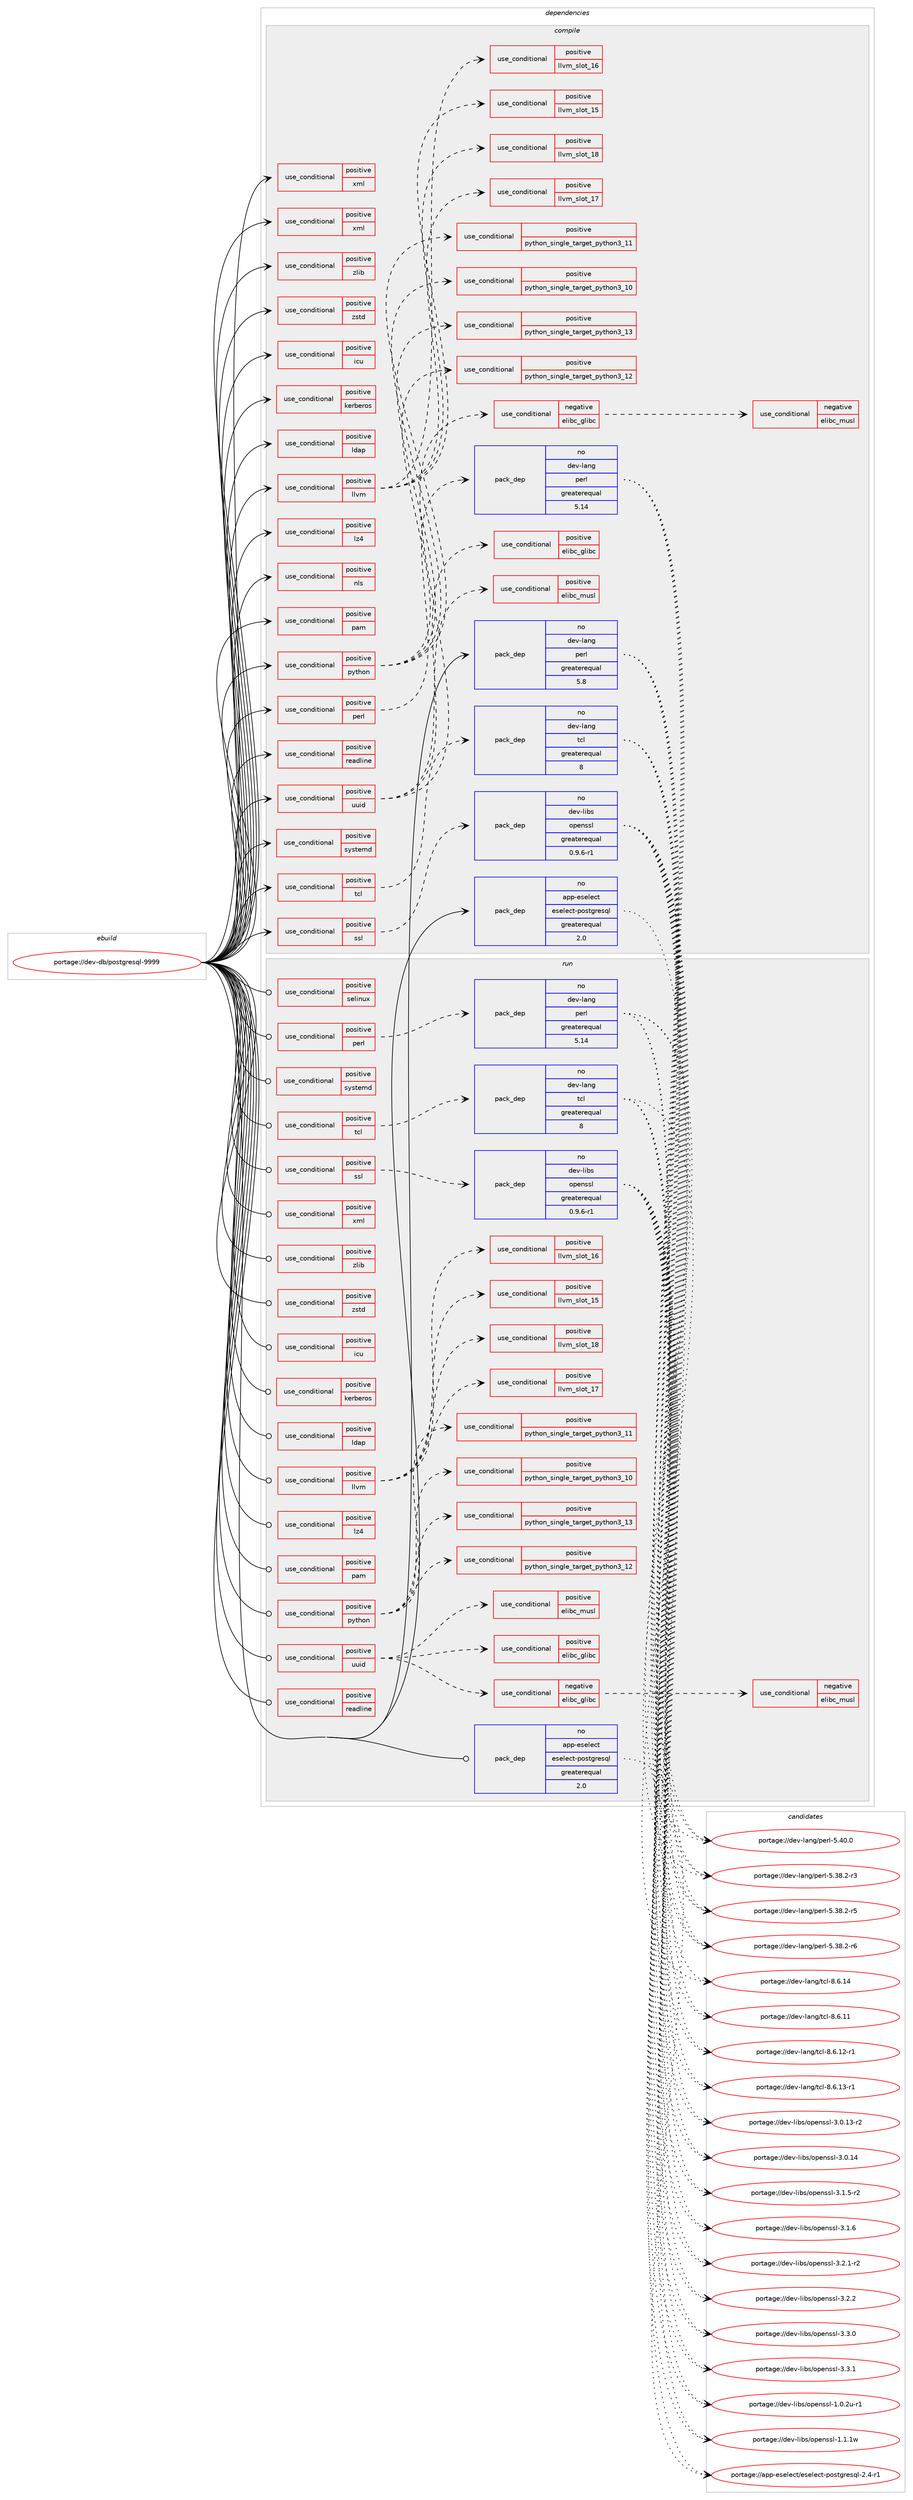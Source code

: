 digraph prolog {

# *************
# Graph options
# *************

newrank=true;
concentrate=true;
compound=true;
graph [rankdir=LR,fontname=Helvetica,fontsize=10,ranksep=1.5];#, ranksep=2.5, nodesep=0.2];
edge  [arrowhead=vee];
node  [fontname=Helvetica,fontsize=10];

# **********
# The ebuild
# **********

subgraph cluster_leftcol {
color=gray;
rank=same;
label=<<i>ebuild</i>>;
id [label="portage://dev-db/postgresql-9999", color=red, width=4, href="../dev-db/postgresql-9999.svg"];
}

# ****************
# The dependencies
# ****************

subgraph cluster_midcol {
color=gray;
label=<<i>dependencies</i>>;
subgraph cluster_compile {
fillcolor="#eeeeee";
style=filled;
label=<<i>compile</i>>;
subgraph cond18090 {
dependency31961 [label=<<TABLE BORDER="0" CELLBORDER="1" CELLSPACING="0" CELLPADDING="4"><TR><TD ROWSPAN="3" CELLPADDING="10">use_conditional</TD></TR><TR><TD>positive</TD></TR><TR><TD>icu</TD></TR></TABLE>>, shape=none, color=red];
# *** BEGIN UNKNOWN DEPENDENCY TYPE (TODO) ***
# dependency31961 -> package_dependency(portage://dev-db/postgresql-9999,install,no,dev-libs,icu,none,[,,],any_same_slot,[])
# *** END UNKNOWN DEPENDENCY TYPE (TODO) ***

}
id:e -> dependency31961:w [weight=20,style="solid",arrowhead="vee"];
subgraph cond18091 {
dependency31962 [label=<<TABLE BORDER="0" CELLBORDER="1" CELLSPACING="0" CELLPADDING="4"><TR><TD ROWSPAN="3" CELLPADDING="10">use_conditional</TD></TR><TR><TD>positive</TD></TR><TR><TD>kerberos</TD></TR></TABLE>>, shape=none, color=red];
# *** BEGIN UNKNOWN DEPENDENCY TYPE (TODO) ***
# dependency31962 -> package_dependency(portage://dev-db/postgresql-9999,install,no,app-crypt,mit-krb5,none,[,,],[],[])
# *** END UNKNOWN DEPENDENCY TYPE (TODO) ***

}
id:e -> dependency31962:w [weight=20,style="solid",arrowhead="vee"];
subgraph cond18092 {
dependency31963 [label=<<TABLE BORDER="0" CELLBORDER="1" CELLSPACING="0" CELLPADDING="4"><TR><TD ROWSPAN="3" CELLPADDING="10">use_conditional</TD></TR><TR><TD>positive</TD></TR><TR><TD>ldap</TD></TR></TABLE>>, shape=none, color=red];
# *** BEGIN UNKNOWN DEPENDENCY TYPE (TODO) ***
# dependency31963 -> package_dependency(portage://dev-db/postgresql-9999,install,no,net-nds,openldap,none,[,,],any_same_slot,[])
# *** END UNKNOWN DEPENDENCY TYPE (TODO) ***

}
id:e -> dependency31963:w [weight=20,style="solid",arrowhead="vee"];
subgraph cond18093 {
dependency31964 [label=<<TABLE BORDER="0" CELLBORDER="1" CELLSPACING="0" CELLPADDING="4"><TR><TD ROWSPAN="3" CELLPADDING="10">use_conditional</TD></TR><TR><TD>positive</TD></TR><TR><TD>llvm</TD></TR></TABLE>>, shape=none, color=red];
subgraph cond18094 {
dependency31965 [label=<<TABLE BORDER="0" CELLBORDER="1" CELLSPACING="0" CELLPADDING="4"><TR><TD ROWSPAN="3" CELLPADDING="10">use_conditional</TD></TR><TR><TD>positive</TD></TR><TR><TD>llvm_slot_15</TD></TR></TABLE>>, shape=none, color=red];
# *** BEGIN UNKNOWN DEPENDENCY TYPE (TODO) ***
# dependency31965 -> package_dependency(portage://dev-db/postgresql-9999,install,no,sys-devel,clang,none,[,,],[slot(15)],[])
# *** END UNKNOWN DEPENDENCY TYPE (TODO) ***

# *** BEGIN UNKNOWN DEPENDENCY TYPE (TODO) ***
# dependency31965 -> package_dependency(portage://dev-db/postgresql-9999,install,no,sys-devel,llvm,none,[,,],[slot(15)],[])
# *** END UNKNOWN DEPENDENCY TYPE (TODO) ***

}
dependency31964:e -> dependency31965:w [weight=20,style="dashed",arrowhead="vee"];
subgraph cond18095 {
dependency31966 [label=<<TABLE BORDER="0" CELLBORDER="1" CELLSPACING="0" CELLPADDING="4"><TR><TD ROWSPAN="3" CELLPADDING="10">use_conditional</TD></TR><TR><TD>positive</TD></TR><TR><TD>llvm_slot_16</TD></TR></TABLE>>, shape=none, color=red];
# *** BEGIN UNKNOWN DEPENDENCY TYPE (TODO) ***
# dependency31966 -> package_dependency(portage://dev-db/postgresql-9999,install,no,sys-devel,clang,none,[,,],[slot(16)],[])
# *** END UNKNOWN DEPENDENCY TYPE (TODO) ***

# *** BEGIN UNKNOWN DEPENDENCY TYPE (TODO) ***
# dependency31966 -> package_dependency(portage://dev-db/postgresql-9999,install,no,sys-devel,llvm,none,[,,],[slot(16)],[])
# *** END UNKNOWN DEPENDENCY TYPE (TODO) ***

}
dependency31964:e -> dependency31966:w [weight=20,style="dashed",arrowhead="vee"];
subgraph cond18096 {
dependency31967 [label=<<TABLE BORDER="0" CELLBORDER="1" CELLSPACING="0" CELLPADDING="4"><TR><TD ROWSPAN="3" CELLPADDING="10">use_conditional</TD></TR><TR><TD>positive</TD></TR><TR><TD>llvm_slot_17</TD></TR></TABLE>>, shape=none, color=red];
# *** BEGIN UNKNOWN DEPENDENCY TYPE (TODO) ***
# dependency31967 -> package_dependency(portage://dev-db/postgresql-9999,install,no,sys-devel,clang,none,[,,],[slot(17)],[])
# *** END UNKNOWN DEPENDENCY TYPE (TODO) ***

# *** BEGIN UNKNOWN DEPENDENCY TYPE (TODO) ***
# dependency31967 -> package_dependency(portage://dev-db/postgresql-9999,install,no,sys-devel,llvm,none,[,,],[slot(17)],[])
# *** END UNKNOWN DEPENDENCY TYPE (TODO) ***

}
dependency31964:e -> dependency31967:w [weight=20,style="dashed",arrowhead="vee"];
subgraph cond18097 {
dependency31968 [label=<<TABLE BORDER="0" CELLBORDER="1" CELLSPACING="0" CELLPADDING="4"><TR><TD ROWSPAN="3" CELLPADDING="10">use_conditional</TD></TR><TR><TD>positive</TD></TR><TR><TD>llvm_slot_18</TD></TR></TABLE>>, shape=none, color=red];
# *** BEGIN UNKNOWN DEPENDENCY TYPE (TODO) ***
# dependency31968 -> package_dependency(portage://dev-db/postgresql-9999,install,no,sys-devel,clang,none,[,,],[slot(18)],[])
# *** END UNKNOWN DEPENDENCY TYPE (TODO) ***

# *** BEGIN UNKNOWN DEPENDENCY TYPE (TODO) ***
# dependency31968 -> package_dependency(portage://dev-db/postgresql-9999,install,no,sys-devel,llvm,none,[,,],[slot(18)],[])
# *** END UNKNOWN DEPENDENCY TYPE (TODO) ***

}
dependency31964:e -> dependency31968:w [weight=20,style="dashed",arrowhead="vee"];
}
id:e -> dependency31964:w [weight=20,style="solid",arrowhead="vee"];
subgraph cond18098 {
dependency31969 [label=<<TABLE BORDER="0" CELLBORDER="1" CELLSPACING="0" CELLPADDING="4"><TR><TD ROWSPAN="3" CELLPADDING="10">use_conditional</TD></TR><TR><TD>positive</TD></TR><TR><TD>lz4</TD></TR></TABLE>>, shape=none, color=red];
# *** BEGIN UNKNOWN DEPENDENCY TYPE (TODO) ***
# dependency31969 -> package_dependency(portage://dev-db/postgresql-9999,install,no,app-arch,lz4,none,[,,],[],[])
# *** END UNKNOWN DEPENDENCY TYPE (TODO) ***

}
id:e -> dependency31969:w [weight=20,style="solid",arrowhead="vee"];
subgraph cond18099 {
dependency31970 [label=<<TABLE BORDER="0" CELLBORDER="1" CELLSPACING="0" CELLPADDING="4"><TR><TD ROWSPAN="3" CELLPADDING="10">use_conditional</TD></TR><TR><TD>positive</TD></TR><TR><TD>nls</TD></TR></TABLE>>, shape=none, color=red];
# *** BEGIN UNKNOWN DEPENDENCY TYPE (TODO) ***
# dependency31970 -> package_dependency(portage://dev-db/postgresql-9999,install,no,sys-devel,gettext,none,[,,],[],[])
# *** END UNKNOWN DEPENDENCY TYPE (TODO) ***

}
id:e -> dependency31970:w [weight=20,style="solid",arrowhead="vee"];
subgraph cond18100 {
dependency31971 [label=<<TABLE BORDER="0" CELLBORDER="1" CELLSPACING="0" CELLPADDING="4"><TR><TD ROWSPAN="3" CELLPADDING="10">use_conditional</TD></TR><TR><TD>positive</TD></TR><TR><TD>pam</TD></TR></TABLE>>, shape=none, color=red];
# *** BEGIN UNKNOWN DEPENDENCY TYPE (TODO) ***
# dependency31971 -> package_dependency(portage://dev-db/postgresql-9999,install,no,sys-libs,pam,none,[,,],[],[])
# *** END UNKNOWN DEPENDENCY TYPE (TODO) ***

}
id:e -> dependency31971:w [weight=20,style="solid",arrowhead="vee"];
subgraph cond18101 {
dependency31972 [label=<<TABLE BORDER="0" CELLBORDER="1" CELLSPACING="0" CELLPADDING="4"><TR><TD ROWSPAN="3" CELLPADDING="10">use_conditional</TD></TR><TR><TD>positive</TD></TR><TR><TD>perl</TD></TR></TABLE>>, shape=none, color=red];
subgraph pack12954 {
dependency31973 [label=<<TABLE BORDER="0" CELLBORDER="1" CELLSPACING="0" CELLPADDING="4" WIDTH="220"><TR><TD ROWSPAN="6" CELLPADDING="30">pack_dep</TD></TR><TR><TD WIDTH="110">no</TD></TR><TR><TD>dev-lang</TD></TR><TR><TD>perl</TD></TR><TR><TD>greaterequal</TD></TR><TR><TD>5.14</TD></TR></TABLE>>, shape=none, color=blue];
}
dependency31972:e -> dependency31973:w [weight=20,style="dashed",arrowhead="vee"];
}
id:e -> dependency31972:w [weight=20,style="solid",arrowhead="vee"];
subgraph cond18102 {
dependency31974 [label=<<TABLE BORDER="0" CELLBORDER="1" CELLSPACING="0" CELLPADDING="4"><TR><TD ROWSPAN="3" CELLPADDING="10">use_conditional</TD></TR><TR><TD>positive</TD></TR><TR><TD>python</TD></TR></TABLE>>, shape=none, color=red];
subgraph cond18103 {
dependency31975 [label=<<TABLE BORDER="0" CELLBORDER="1" CELLSPACING="0" CELLPADDING="4"><TR><TD ROWSPAN="3" CELLPADDING="10">use_conditional</TD></TR><TR><TD>positive</TD></TR><TR><TD>python_single_target_python3_10</TD></TR></TABLE>>, shape=none, color=red];
# *** BEGIN UNKNOWN DEPENDENCY TYPE (TODO) ***
# dependency31975 -> package_dependency(portage://dev-db/postgresql-9999,install,no,dev-lang,python,none,[,,],[slot(3.10)],[])
# *** END UNKNOWN DEPENDENCY TYPE (TODO) ***

}
dependency31974:e -> dependency31975:w [weight=20,style="dashed",arrowhead="vee"];
subgraph cond18104 {
dependency31976 [label=<<TABLE BORDER="0" CELLBORDER="1" CELLSPACING="0" CELLPADDING="4"><TR><TD ROWSPAN="3" CELLPADDING="10">use_conditional</TD></TR><TR><TD>positive</TD></TR><TR><TD>python_single_target_python3_11</TD></TR></TABLE>>, shape=none, color=red];
# *** BEGIN UNKNOWN DEPENDENCY TYPE (TODO) ***
# dependency31976 -> package_dependency(portage://dev-db/postgresql-9999,install,no,dev-lang,python,none,[,,],[slot(3.11)],[])
# *** END UNKNOWN DEPENDENCY TYPE (TODO) ***

}
dependency31974:e -> dependency31976:w [weight=20,style="dashed",arrowhead="vee"];
subgraph cond18105 {
dependency31977 [label=<<TABLE BORDER="0" CELLBORDER="1" CELLSPACING="0" CELLPADDING="4"><TR><TD ROWSPAN="3" CELLPADDING="10">use_conditional</TD></TR><TR><TD>positive</TD></TR><TR><TD>python_single_target_python3_12</TD></TR></TABLE>>, shape=none, color=red];
# *** BEGIN UNKNOWN DEPENDENCY TYPE (TODO) ***
# dependency31977 -> package_dependency(portage://dev-db/postgresql-9999,install,no,dev-lang,python,none,[,,],[slot(3.12)],[])
# *** END UNKNOWN DEPENDENCY TYPE (TODO) ***

}
dependency31974:e -> dependency31977:w [weight=20,style="dashed",arrowhead="vee"];
subgraph cond18106 {
dependency31978 [label=<<TABLE BORDER="0" CELLBORDER="1" CELLSPACING="0" CELLPADDING="4"><TR><TD ROWSPAN="3" CELLPADDING="10">use_conditional</TD></TR><TR><TD>positive</TD></TR><TR><TD>python_single_target_python3_13</TD></TR></TABLE>>, shape=none, color=red];
# *** BEGIN UNKNOWN DEPENDENCY TYPE (TODO) ***
# dependency31978 -> package_dependency(portage://dev-db/postgresql-9999,install,no,dev-lang,python,none,[,,],[slot(3.13)],[])
# *** END UNKNOWN DEPENDENCY TYPE (TODO) ***

}
dependency31974:e -> dependency31978:w [weight=20,style="dashed",arrowhead="vee"];
}
id:e -> dependency31974:w [weight=20,style="solid",arrowhead="vee"];
subgraph cond18107 {
dependency31979 [label=<<TABLE BORDER="0" CELLBORDER="1" CELLSPACING="0" CELLPADDING="4"><TR><TD ROWSPAN="3" CELLPADDING="10">use_conditional</TD></TR><TR><TD>positive</TD></TR><TR><TD>readline</TD></TR></TABLE>>, shape=none, color=red];
# *** BEGIN UNKNOWN DEPENDENCY TYPE (TODO) ***
# dependency31979 -> package_dependency(portage://dev-db/postgresql-9999,install,no,sys-libs,readline,none,[,,],[slot(0),equal],[])
# *** END UNKNOWN DEPENDENCY TYPE (TODO) ***

}
id:e -> dependency31979:w [weight=20,style="solid",arrowhead="vee"];
subgraph cond18108 {
dependency31980 [label=<<TABLE BORDER="0" CELLBORDER="1" CELLSPACING="0" CELLPADDING="4"><TR><TD ROWSPAN="3" CELLPADDING="10">use_conditional</TD></TR><TR><TD>positive</TD></TR><TR><TD>ssl</TD></TR></TABLE>>, shape=none, color=red];
subgraph pack12955 {
dependency31981 [label=<<TABLE BORDER="0" CELLBORDER="1" CELLSPACING="0" CELLPADDING="4" WIDTH="220"><TR><TD ROWSPAN="6" CELLPADDING="30">pack_dep</TD></TR><TR><TD WIDTH="110">no</TD></TR><TR><TD>dev-libs</TD></TR><TR><TD>openssl</TD></TR><TR><TD>greaterequal</TD></TR><TR><TD>0.9.6-r1</TD></TR></TABLE>>, shape=none, color=blue];
}
dependency31980:e -> dependency31981:w [weight=20,style="dashed",arrowhead="vee"];
}
id:e -> dependency31980:w [weight=20,style="solid",arrowhead="vee"];
subgraph cond18109 {
dependency31982 [label=<<TABLE BORDER="0" CELLBORDER="1" CELLSPACING="0" CELLPADDING="4"><TR><TD ROWSPAN="3" CELLPADDING="10">use_conditional</TD></TR><TR><TD>positive</TD></TR><TR><TD>systemd</TD></TR></TABLE>>, shape=none, color=red];
# *** BEGIN UNKNOWN DEPENDENCY TYPE (TODO) ***
# dependency31982 -> package_dependency(portage://dev-db/postgresql-9999,install,no,sys-apps,systemd,none,[,,],[],[])
# *** END UNKNOWN DEPENDENCY TYPE (TODO) ***

}
id:e -> dependency31982:w [weight=20,style="solid",arrowhead="vee"];
subgraph cond18110 {
dependency31983 [label=<<TABLE BORDER="0" CELLBORDER="1" CELLSPACING="0" CELLPADDING="4"><TR><TD ROWSPAN="3" CELLPADDING="10">use_conditional</TD></TR><TR><TD>positive</TD></TR><TR><TD>tcl</TD></TR></TABLE>>, shape=none, color=red];
subgraph pack12956 {
dependency31984 [label=<<TABLE BORDER="0" CELLBORDER="1" CELLSPACING="0" CELLPADDING="4" WIDTH="220"><TR><TD ROWSPAN="6" CELLPADDING="30">pack_dep</TD></TR><TR><TD WIDTH="110">no</TD></TR><TR><TD>dev-lang</TD></TR><TR><TD>tcl</TD></TR><TR><TD>greaterequal</TD></TR><TR><TD>8</TD></TR></TABLE>>, shape=none, color=blue];
}
dependency31983:e -> dependency31984:w [weight=20,style="dashed",arrowhead="vee"];
}
id:e -> dependency31983:w [weight=20,style="solid",arrowhead="vee"];
subgraph cond18111 {
dependency31985 [label=<<TABLE BORDER="0" CELLBORDER="1" CELLSPACING="0" CELLPADDING="4"><TR><TD ROWSPAN="3" CELLPADDING="10">use_conditional</TD></TR><TR><TD>positive</TD></TR><TR><TD>uuid</TD></TR></TABLE>>, shape=none, color=red];
subgraph cond18112 {
dependency31986 [label=<<TABLE BORDER="0" CELLBORDER="1" CELLSPACING="0" CELLPADDING="4"><TR><TD ROWSPAN="3" CELLPADDING="10">use_conditional</TD></TR><TR><TD>positive</TD></TR><TR><TD>elibc_glibc</TD></TR></TABLE>>, shape=none, color=red];
# *** BEGIN UNKNOWN DEPENDENCY TYPE (TODO) ***
# dependency31986 -> package_dependency(portage://dev-db/postgresql-9999,install,no,sys-apps,util-linux,none,[,,],[],[])
# *** END UNKNOWN DEPENDENCY TYPE (TODO) ***

}
dependency31985:e -> dependency31986:w [weight=20,style="dashed",arrowhead="vee"];
subgraph cond18113 {
dependency31987 [label=<<TABLE BORDER="0" CELLBORDER="1" CELLSPACING="0" CELLPADDING="4"><TR><TD ROWSPAN="3" CELLPADDING="10">use_conditional</TD></TR><TR><TD>positive</TD></TR><TR><TD>elibc_musl</TD></TR></TABLE>>, shape=none, color=red];
# *** BEGIN UNKNOWN DEPENDENCY TYPE (TODO) ***
# dependency31987 -> package_dependency(portage://dev-db/postgresql-9999,install,no,sys-apps,util-linux,none,[,,],[],[])
# *** END UNKNOWN DEPENDENCY TYPE (TODO) ***

}
dependency31985:e -> dependency31987:w [weight=20,style="dashed",arrowhead="vee"];
subgraph cond18114 {
dependency31988 [label=<<TABLE BORDER="0" CELLBORDER="1" CELLSPACING="0" CELLPADDING="4"><TR><TD ROWSPAN="3" CELLPADDING="10">use_conditional</TD></TR><TR><TD>negative</TD></TR><TR><TD>elibc_glibc</TD></TR></TABLE>>, shape=none, color=red];
subgraph cond18115 {
dependency31989 [label=<<TABLE BORDER="0" CELLBORDER="1" CELLSPACING="0" CELLPADDING="4"><TR><TD ROWSPAN="3" CELLPADDING="10">use_conditional</TD></TR><TR><TD>negative</TD></TR><TR><TD>elibc_musl</TD></TR></TABLE>>, shape=none, color=red];
# *** BEGIN UNKNOWN DEPENDENCY TYPE (TODO) ***
# dependency31989 -> package_dependency(portage://dev-db/postgresql-9999,install,no,dev-libs,ossp-uuid,none,[,,],[],[])
# *** END UNKNOWN DEPENDENCY TYPE (TODO) ***

}
dependency31988:e -> dependency31989:w [weight=20,style="dashed",arrowhead="vee"];
}
dependency31985:e -> dependency31988:w [weight=20,style="dashed",arrowhead="vee"];
}
id:e -> dependency31985:w [weight=20,style="solid",arrowhead="vee"];
subgraph cond18116 {
dependency31990 [label=<<TABLE BORDER="0" CELLBORDER="1" CELLSPACING="0" CELLPADDING="4"><TR><TD ROWSPAN="3" CELLPADDING="10">use_conditional</TD></TR><TR><TD>positive</TD></TR><TR><TD>xml</TD></TR></TABLE>>, shape=none, color=red];
# *** BEGIN UNKNOWN DEPENDENCY TYPE (TODO) ***
# dependency31990 -> package_dependency(portage://dev-db/postgresql-9999,install,no,dev-libs,libxml2,none,[,,],[],[])
# *** END UNKNOWN DEPENDENCY TYPE (TODO) ***

# *** BEGIN UNKNOWN DEPENDENCY TYPE (TODO) ***
# dependency31990 -> package_dependency(portage://dev-db/postgresql-9999,install,no,dev-libs,libxslt,none,[,,],[],[])
# *** END UNKNOWN DEPENDENCY TYPE (TODO) ***

}
id:e -> dependency31990:w [weight=20,style="solid",arrowhead="vee"];
subgraph cond18117 {
dependency31991 [label=<<TABLE BORDER="0" CELLBORDER="1" CELLSPACING="0" CELLPADDING="4"><TR><TD ROWSPAN="3" CELLPADDING="10">use_conditional</TD></TR><TR><TD>positive</TD></TR><TR><TD>xml</TD></TR></TABLE>>, shape=none, color=red];
# *** BEGIN UNKNOWN DEPENDENCY TYPE (TODO) ***
# dependency31991 -> package_dependency(portage://dev-db/postgresql-9999,install,no,virtual,pkgconfig,none,[,,],[],[])
# *** END UNKNOWN DEPENDENCY TYPE (TODO) ***

}
id:e -> dependency31991:w [weight=20,style="solid",arrowhead="vee"];
subgraph cond18118 {
dependency31992 [label=<<TABLE BORDER="0" CELLBORDER="1" CELLSPACING="0" CELLPADDING="4"><TR><TD ROWSPAN="3" CELLPADDING="10">use_conditional</TD></TR><TR><TD>positive</TD></TR><TR><TD>zlib</TD></TR></TABLE>>, shape=none, color=red];
# *** BEGIN UNKNOWN DEPENDENCY TYPE (TODO) ***
# dependency31992 -> package_dependency(portage://dev-db/postgresql-9999,install,no,sys-libs,zlib,none,[,,],[],[])
# *** END UNKNOWN DEPENDENCY TYPE (TODO) ***

}
id:e -> dependency31992:w [weight=20,style="solid",arrowhead="vee"];
subgraph cond18119 {
dependency31993 [label=<<TABLE BORDER="0" CELLBORDER="1" CELLSPACING="0" CELLPADDING="4"><TR><TD ROWSPAN="3" CELLPADDING="10">use_conditional</TD></TR><TR><TD>positive</TD></TR><TR><TD>zstd</TD></TR></TABLE>>, shape=none, color=red];
# *** BEGIN UNKNOWN DEPENDENCY TYPE (TODO) ***
# dependency31993 -> package_dependency(portage://dev-db/postgresql-9999,install,no,app-arch,zstd,none,[,,],[],[])
# *** END UNKNOWN DEPENDENCY TYPE (TODO) ***

}
id:e -> dependency31993:w [weight=20,style="solid",arrowhead="vee"];
# *** BEGIN UNKNOWN DEPENDENCY TYPE (TODO) ***
# id -> package_dependency(portage://dev-db/postgresql-9999,install,no,acct-group,postgres,none,[,,],[],[])
# *** END UNKNOWN DEPENDENCY TYPE (TODO) ***

# *** BEGIN UNKNOWN DEPENDENCY TYPE (TODO) ***
# id -> package_dependency(portage://dev-db/postgresql-9999,install,no,acct-user,postgres,none,[,,],[],[])
# *** END UNKNOWN DEPENDENCY TYPE (TODO) ***

# *** BEGIN UNKNOWN DEPENDENCY TYPE (TODO) ***
# id -> package_dependency(portage://dev-db/postgresql-9999,install,no,app-alternatives,lex,none,[,,],[],[])
# *** END UNKNOWN DEPENDENCY TYPE (TODO) ***

subgraph pack12957 {
dependency31994 [label=<<TABLE BORDER="0" CELLBORDER="1" CELLSPACING="0" CELLPADDING="4" WIDTH="220"><TR><TD ROWSPAN="6" CELLPADDING="30">pack_dep</TD></TR><TR><TD WIDTH="110">no</TD></TR><TR><TD>app-eselect</TD></TR><TR><TD>eselect-postgresql</TD></TR><TR><TD>greaterequal</TD></TR><TR><TD>2.0</TD></TR></TABLE>>, shape=none, color=blue];
}
id:e -> dependency31994:w [weight=20,style="solid",arrowhead="vee"];
subgraph pack12958 {
dependency31995 [label=<<TABLE BORDER="0" CELLBORDER="1" CELLSPACING="0" CELLPADDING="4" WIDTH="220"><TR><TD ROWSPAN="6" CELLPADDING="30">pack_dep</TD></TR><TR><TD WIDTH="110">no</TD></TR><TR><TD>dev-lang</TD></TR><TR><TD>perl</TD></TR><TR><TD>greaterequal</TD></TR><TR><TD>5.8</TD></TR></TABLE>>, shape=none, color=blue];
}
id:e -> dependency31995:w [weight=20,style="solid",arrowhead="vee"];
# *** BEGIN UNKNOWN DEPENDENCY TYPE (TODO) ***
# id -> package_dependency(portage://dev-db/postgresql-9999,install,no,sys-apps,less,none,[,,],[],[])
# *** END UNKNOWN DEPENDENCY TYPE (TODO) ***

# *** BEGIN UNKNOWN DEPENDENCY TYPE (TODO) ***
# id -> package_dependency(portage://dev-db/postgresql-9999,install,no,sys-devel,bison,none,[,,],[],[])
# *** END UNKNOWN DEPENDENCY TYPE (TODO) ***

# *** BEGIN UNKNOWN DEPENDENCY TYPE (TODO) ***
# id -> package_dependency(portage://dev-db/postgresql-9999,install,no,virtual,libintl,none,[,,],[],[])
# *** END UNKNOWN DEPENDENCY TYPE (TODO) ***

}
subgraph cluster_compileandrun {
fillcolor="#eeeeee";
style=filled;
label=<<i>compile and run</i>>;
}
subgraph cluster_run {
fillcolor="#eeeeee";
style=filled;
label=<<i>run</i>>;
subgraph cond18120 {
dependency31996 [label=<<TABLE BORDER="0" CELLBORDER="1" CELLSPACING="0" CELLPADDING="4"><TR><TD ROWSPAN="3" CELLPADDING="10">use_conditional</TD></TR><TR><TD>positive</TD></TR><TR><TD>icu</TD></TR></TABLE>>, shape=none, color=red];
# *** BEGIN UNKNOWN DEPENDENCY TYPE (TODO) ***
# dependency31996 -> package_dependency(portage://dev-db/postgresql-9999,run,no,dev-libs,icu,none,[,,],any_same_slot,[])
# *** END UNKNOWN DEPENDENCY TYPE (TODO) ***

}
id:e -> dependency31996:w [weight=20,style="solid",arrowhead="odot"];
subgraph cond18121 {
dependency31997 [label=<<TABLE BORDER="0" CELLBORDER="1" CELLSPACING="0" CELLPADDING="4"><TR><TD ROWSPAN="3" CELLPADDING="10">use_conditional</TD></TR><TR><TD>positive</TD></TR><TR><TD>kerberos</TD></TR></TABLE>>, shape=none, color=red];
# *** BEGIN UNKNOWN DEPENDENCY TYPE (TODO) ***
# dependency31997 -> package_dependency(portage://dev-db/postgresql-9999,run,no,app-crypt,mit-krb5,none,[,,],[],[])
# *** END UNKNOWN DEPENDENCY TYPE (TODO) ***

}
id:e -> dependency31997:w [weight=20,style="solid",arrowhead="odot"];
subgraph cond18122 {
dependency31998 [label=<<TABLE BORDER="0" CELLBORDER="1" CELLSPACING="0" CELLPADDING="4"><TR><TD ROWSPAN="3" CELLPADDING="10">use_conditional</TD></TR><TR><TD>positive</TD></TR><TR><TD>ldap</TD></TR></TABLE>>, shape=none, color=red];
# *** BEGIN UNKNOWN DEPENDENCY TYPE (TODO) ***
# dependency31998 -> package_dependency(portage://dev-db/postgresql-9999,run,no,net-nds,openldap,none,[,,],any_same_slot,[])
# *** END UNKNOWN DEPENDENCY TYPE (TODO) ***

}
id:e -> dependency31998:w [weight=20,style="solid",arrowhead="odot"];
subgraph cond18123 {
dependency31999 [label=<<TABLE BORDER="0" CELLBORDER="1" CELLSPACING="0" CELLPADDING="4"><TR><TD ROWSPAN="3" CELLPADDING="10">use_conditional</TD></TR><TR><TD>positive</TD></TR><TR><TD>llvm</TD></TR></TABLE>>, shape=none, color=red];
subgraph cond18124 {
dependency32000 [label=<<TABLE BORDER="0" CELLBORDER="1" CELLSPACING="0" CELLPADDING="4"><TR><TD ROWSPAN="3" CELLPADDING="10">use_conditional</TD></TR><TR><TD>positive</TD></TR><TR><TD>llvm_slot_15</TD></TR></TABLE>>, shape=none, color=red];
# *** BEGIN UNKNOWN DEPENDENCY TYPE (TODO) ***
# dependency32000 -> package_dependency(portage://dev-db/postgresql-9999,run,no,sys-devel,clang,none,[,,],[slot(15)],[])
# *** END UNKNOWN DEPENDENCY TYPE (TODO) ***

# *** BEGIN UNKNOWN DEPENDENCY TYPE (TODO) ***
# dependency32000 -> package_dependency(portage://dev-db/postgresql-9999,run,no,sys-devel,llvm,none,[,,],[slot(15)],[])
# *** END UNKNOWN DEPENDENCY TYPE (TODO) ***

}
dependency31999:e -> dependency32000:w [weight=20,style="dashed",arrowhead="vee"];
subgraph cond18125 {
dependency32001 [label=<<TABLE BORDER="0" CELLBORDER="1" CELLSPACING="0" CELLPADDING="4"><TR><TD ROWSPAN="3" CELLPADDING="10">use_conditional</TD></TR><TR><TD>positive</TD></TR><TR><TD>llvm_slot_16</TD></TR></TABLE>>, shape=none, color=red];
# *** BEGIN UNKNOWN DEPENDENCY TYPE (TODO) ***
# dependency32001 -> package_dependency(portage://dev-db/postgresql-9999,run,no,sys-devel,clang,none,[,,],[slot(16)],[])
# *** END UNKNOWN DEPENDENCY TYPE (TODO) ***

# *** BEGIN UNKNOWN DEPENDENCY TYPE (TODO) ***
# dependency32001 -> package_dependency(portage://dev-db/postgresql-9999,run,no,sys-devel,llvm,none,[,,],[slot(16)],[])
# *** END UNKNOWN DEPENDENCY TYPE (TODO) ***

}
dependency31999:e -> dependency32001:w [weight=20,style="dashed",arrowhead="vee"];
subgraph cond18126 {
dependency32002 [label=<<TABLE BORDER="0" CELLBORDER="1" CELLSPACING="0" CELLPADDING="4"><TR><TD ROWSPAN="3" CELLPADDING="10">use_conditional</TD></TR><TR><TD>positive</TD></TR><TR><TD>llvm_slot_17</TD></TR></TABLE>>, shape=none, color=red];
# *** BEGIN UNKNOWN DEPENDENCY TYPE (TODO) ***
# dependency32002 -> package_dependency(portage://dev-db/postgresql-9999,run,no,sys-devel,clang,none,[,,],[slot(17)],[])
# *** END UNKNOWN DEPENDENCY TYPE (TODO) ***

# *** BEGIN UNKNOWN DEPENDENCY TYPE (TODO) ***
# dependency32002 -> package_dependency(portage://dev-db/postgresql-9999,run,no,sys-devel,llvm,none,[,,],[slot(17)],[])
# *** END UNKNOWN DEPENDENCY TYPE (TODO) ***

}
dependency31999:e -> dependency32002:w [weight=20,style="dashed",arrowhead="vee"];
subgraph cond18127 {
dependency32003 [label=<<TABLE BORDER="0" CELLBORDER="1" CELLSPACING="0" CELLPADDING="4"><TR><TD ROWSPAN="3" CELLPADDING="10">use_conditional</TD></TR><TR><TD>positive</TD></TR><TR><TD>llvm_slot_18</TD></TR></TABLE>>, shape=none, color=red];
# *** BEGIN UNKNOWN DEPENDENCY TYPE (TODO) ***
# dependency32003 -> package_dependency(portage://dev-db/postgresql-9999,run,no,sys-devel,clang,none,[,,],[slot(18)],[])
# *** END UNKNOWN DEPENDENCY TYPE (TODO) ***

# *** BEGIN UNKNOWN DEPENDENCY TYPE (TODO) ***
# dependency32003 -> package_dependency(portage://dev-db/postgresql-9999,run,no,sys-devel,llvm,none,[,,],[slot(18)],[])
# *** END UNKNOWN DEPENDENCY TYPE (TODO) ***

}
dependency31999:e -> dependency32003:w [weight=20,style="dashed",arrowhead="vee"];
}
id:e -> dependency31999:w [weight=20,style="solid",arrowhead="odot"];
subgraph cond18128 {
dependency32004 [label=<<TABLE BORDER="0" CELLBORDER="1" CELLSPACING="0" CELLPADDING="4"><TR><TD ROWSPAN="3" CELLPADDING="10">use_conditional</TD></TR><TR><TD>positive</TD></TR><TR><TD>lz4</TD></TR></TABLE>>, shape=none, color=red];
# *** BEGIN UNKNOWN DEPENDENCY TYPE (TODO) ***
# dependency32004 -> package_dependency(portage://dev-db/postgresql-9999,run,no,app-arch,lz4,none,[,,],[],[])
# *** END UNKNOWN DEPENDENCY TYPE (TODO) ***

}
id:e -> dependency32004:w [weight=20,style="solid",arrowhead="odot"];
subgraph cond18129 {
dependency32005 [label=<<TABLE BORDER="0" CELLBORDER="1" CELLSPACING="0" CELLPADDING="4"><TR><TD ROWSPAN="3" CELLPADDING="10">use_conditional</TD></TR><TR><TD>positive</TD></TR><TR><TD>pam</TD></TR></TABLE>>, shape=none, color=red];
# *** BEGIN UNKNOWN DEPENDENCY TYPE (TODO) ***
# dependency32005 -> package_dependency(portage://dev-db/postgresql-9999,run,no,sys-libs,pam,none,[,,],[],[])
# *** END UNKNOWN DEPENDENCY TYPE (TODO) ***

}
id:e -> dependency32005:w [weight=20,style="solid",arrowhead="odot"];
subgraph cond18130 {
dependency32006 [label=<<TABLE BORDER="0" CELLBORDER="1" CELLSPACING="0" CELLPADDING="4"><TR><TD ROWSPAN="3" CELLPADDING="10">use_conditional</TD></TR><TR><TD>positive</TD></TR><TR><TD>perl</TD></TR></TABLE>>, shape=none, color=red];
subgraph pack12959 {
dependency32007 [label=<<TABLE BORDER="0" CELLBORDER="1" CELLSPACING="0" CELLPADDING="4" WIDTH="220"><TR><TD ROWSPAN="6" CELLPADDING="30">pack_dep</TD></TR><TR><TD WIDTH="110">no</TD></TR><TR><TD>dev-lang</TD></TR><TR><TD>perl</TD></TR><TR><TD>greaterequal</TD></TR><TR><TD>5.14</TD></TR></TABLE>>, shape=none, color=blue];
}
dependency32006:e -> dependency32007:w [weight=20,style="dashed",arrowhead="vee"];
}
id:e -> dependency32006:w [weight=20,style="solid",arrowhead="odot"];
subgraph cond18131 {
dependency32008 [label=<<TABLE BORDER="0" CELLBORDER="1" CELLSPACING="0" CELLPADDING="4"><TR><TD ROWSPAN="3" CELLPADDING="10">use_conditional</TD></TR><TR><TD>positive</TD></TR><TR><TD>python</TD></TR></TABLE>>, shape=none, color=red];
subgraph cond18132 {
dependency32009 [label=<<TABLE BORDER="0" CELLBORDER="1" CELLSPACING="0" CELLPADDING="4"><TR><TD ROWSPAN="3" CELLPADDING="10">use_conditional</TD></TR><TR><TD>positive</TD></TR><TR><TD>python_single_target_python3_10</TD></TR></TABLE>>, shape=none, color=red];
# *** BEGIN UNKNOWN DEPENDENCY TYPE (TODO) ***
# dependency32009 -> package_dependency(portage://dev-db/postgresql-9999,run,no,dev-lang,python,none,[,,],[slot(3.10)],[])
# *** END UNKNOWN DEPENDENCY TYPE (TODO) ***

}
dependency32008:e -> dependency32009:w [weight=20,style="dashed",arrowhead="vee"];
subgraph cond18133 {
dependency32010 [label=<<TABLE BORDER="0" CELLBORDER="1" CELLSPACING="0" CELLPADDING="4"><TR><TD ROWSPAN="3" CELLPADDING="10">use_conditional</TD></TR><TR><TD>positive</TD></TR><TR><TD>python_single_target_python3_11</TD></TR></TABLE>>, shape=none, color=red];
# *** BEGIN UNKNOWN DEPENDENCY TYPE (TODO) ***
# dependency32010 -> package_dependency(portage://dev-db/postgresql-9999,run,no,dev-lang,python,none,[,,],[slot(3.11)],[])
# *** END UNKNOWN DEPENDENCY TYPE (TODO) ***

}
dependency32008:e -> dependency32010:w [weight=20,style="dashed",arrowhead="vee"];
subgraph cond18134 {
dependency32011 [label=<<TABLE BORDER="0" CELLBORDER="1" CELLSPACING="0" CELLPADDING="4"><TR><TD ROWSPAN="3" CELLPADDING="10">use_conditional</TD></TR><TR><TD>positive</TD></TR><TR><TD>python_single_target_python3_12</TD></TR></TABLE>>, shape=none, color=red];
# *** BEGIN UNKNOWN DEPENDENCY TYPE (TODO) ***
# dependency32011 -> package_dependency(portage://dev-db/postgresql-9999,run,no,dev-lang,python,none,[,,],[slot(3.12)],[])
# *** END UNKNOWN DEPENDENCY TYPE (TODO) ***

}
dependency32008:e -> dependency32011:w [weight=20,style="dashed",arrowhead="vee"];
subgraph cond18135 {
dependency32012 [label=<<TABLE BORDER="0" CELLBORDER="1" CELLSPACING="0" CELLPADDING="4"><TR><TD ROWSPAN="3" CELLPADDING="10">use_conditional</TD></TR><TR><TD>positive</TD></TR><TR><TD>python_single_target_python3_13</TD></TR></TABLE>>, shape=none, color=red];
# *** BEGIN UNKNOWN DEPENDENCY TYPE (TODO) ***
# dependency32012 -> package_dependency(portage://dev-db/postgresql-9999,run,no,dev-lang,python,none,[,,],[slot(3.13)],[])
# *** END UNKNOWN DEPENDENCY TYPE (TODO) ***

}
dependency32008:e -> dependency32012:w [weight=20,style="dashed",arrowhead="vee"];
}
id:e -> dependency32008:w [weight=20,style="solid",arrowhead="odot"];
subgraph cond18136 {
dependency32013 [label=<<TABLE BORDER="0" CELLBORDER="1" CELLSPACING="0" CELLPADDING="4"><TR><TD ROWSPAN="3" CELLPADDING="10">use_conditional</TD></TR><TR><TD>positive</TD></TR><TR><TD>readline</TD></TR></TABLE>>, shape=none, color=red];
# *** BEGIN UNKNOWN DEPENDENCY TYPE (TODO) ***
# dependency32013 -> package_dependency(portage://dev-db/postgresql-9999,run,no,sys-libs,readline,none,[,,],[slot(0),equal],[])
# *** END UNKNOWN DEPENDENCY TYPE (TODO) ***

}
id:e -> dependency32013:w [weight=20,style="solid",arrowhead="odot"];
subgraph cond18137 {
dependency32014 [label=<<TABLE BORDER="0" CELLBORDER="1" CELLSPACING="0" CELLPADDING="4"><TR><TD ROWSPAN="3" CELLPADDING="10">use_conditional</TD></TR><TR><TD>positive</TD></TR><TR><TD>selinux</TD></TR></TABLE>>, shape=none, color=red];
# *** BEGIN UNKNOWN DEPENDENCY TYPE (TODO) ***
# dependency32014 -> package_dependency(portage://dev-db/postgresql-9999,run,no,sec-policy,selinux-postgresql,none,[,,],[],[])
# *** END UNKNOWN DEPENDENCY TYPE (TODO) ***

}
id:e -> dependency32014:w [weight=20,style="solid",arrowhead="odot"];
subgraph cond18138 {
dependency32015 [label=<<TABLE BORDER="0" CELLBORDER="1" CELLSPACING="0" CELLPADDING="4"><TR><TD ROWSPAN="3" CELLPADDING="10">use_conditional</TD></TR><TR><TD>positive</TD></TR><TR><TD>ssl</TD></TR></TABLE>>, shape=none, color=red];
subgraph pack12960 {
dependency32016 [label=<<TABLE BORDER="0" CELLBORDER="1" CELLSPACING="0" CELLPADDING="4" WIDTH="220"><TR><TD ROWSPAN="6" CELLPADDING="30">pack_dep</TD></TR><TR><TD WIDTH="110">no</TD></TR><TR><TD>dev-libs</TD></TR><TR><TD>openssl</TD></TR><TR><TD>greaterequal</TD></TR><TR><TD>0.9.6-r1</TD></TR></TABLE>>, shape=none, color=blue];
}
dependency32015:e -> dependency32016:w [weight=20,style="dashed",arrowhead="vee"];
}
id:e -> dependency32015:w [weight=20,style="solid",arrowhead="odot"];
subgraph cond18139 {
dependency32017 [label=<<TABLE BORDER="0" CELLBORDER="1" CELLSPACING="0" CELLPADDING="4"><TR><TD ROWSPAN="3" CELLPADDING="10">use_conditional</TD></TR><TR><TD>positive</TD></TR><TR><TD>systemd</TD></TR></TABLE>>, shape=none, color=red];
# *** BEGIN UNKNOWN DEPENDENCY TYPE (TODO) ***
# dependency32017 -> package_dependency(portage://dev-db/postgresql-9999,run,no,sys-apps,systemd,none,[,,],[],[])
# *** END UNKNOWN DEPENDENCY TYPE (TODO) ***

}
id:e -> dependency32017:w [weight=20,style="solid",arrowhead="odot"];
subgraph cond18140 {
dependency32018 [label=<<TABLE BORDER="0" CELLBORDER="1" CELLSPACING="0" CELLPADDING="4"><TR><TD ROWSPAN="3" CELLPADDING="10">use_conditional</TD></TR><TR><TD>positive</TD></TR><TR><TD>tcl</TD></TR></TABLE>>, shape=none, color=red];
subgraph pack12961 {
dependency32019 [label=<<TABLE BORDER="0" CELLBORDER="1" CELLSPACING="0" CELLPADDING="4" WIDTH="220"><TR><TD ROWSPAN="6" CELLPADDING="30">pack_dep</TD></TR><TR><TD WIDTH="110">no</TD></TR><TR><TD>dev-lang</TD></TR><TR><TD>tcl</TD></TR><TR><TD>greaterequal</TD></TR><TR><TD>8</TD></TR></TABLE>>, shape=none, color=blue];
}
dependency32018:e -> dependency32019:w [weight=20,style="dashed",arrowhead="vee"];
}
id:e -> dependency32018:w [weight=20,style="solid",arrowhead="odot"];
subgraph cond18141 {
dependency32020 [label=<<TABLE BORDER="0" CELLBORDER="1" CELLSPACING="0" CELLPADDING="4"><TR><TD ROWSPAN="3" CELLPADDING="10">use_conditional</TD></TR><TR><TD>positive</TD></TR><TR><TD>uuid</TD></TR></TABLE>>, shape=none, color=red];
subgraph cond18142 {
dependency32021 [label=<<TABLE BORDER="0" CELLBORDER="1" CELLSPACING="0" CELLPADDING="4"><TR><TD ROWSPAN="3" CELLPADDING="10">use_conditional</TD></TR><TR><TD>positive</TD></TR><TR><TD>elibc_glibc</TD></TR></TABLE>>, shape=none, color=red];
# *** BEGIN UNKNOWN DEPENDENCY TYPE (TODO) ***
# dependency32021 -> package_dependency(portage://dev-db/postgresql-9999,run,no,sys-apps,util-linux,none,[,,],[],[])
# *** END UNKNOWN DEPENDENCY TYPE (TODO) ***

}
dependency32020:e -> dependency32021:w [weight=20,style="dashed",arrowhead="vee"];
subgraph cond18143 {
dependency32022 [label=<<TABLE BORDER="0" CELLBORDER="1" CELLSPACING="0" CELLPADDING="4"><TR><TD ROWSPAN="3" CELLPADDING="10">use_conditional</TD></TR><TR><TD>positive</TD></TR><TR><TD>elibc_musl</TD></TR></TABLE>>, shape=none, color=red];
# *** BEGIN UNKNOWN DEPENDENCY TYPE (TODO) ***
# dependency32022 -> package_dependency(portage://dev-db/postgresql-9999,run,no,sys-apps,util-linux,none,[,,],[],[])
# *** END UNKNOWN DEPENDENCY TYPE (TODO) ***

}
dependency32020:e -> dependency32022:w [weight=20,style="dashed",arrowhead="vee"];
subgraph cond18144 {
dependency32023 [label=<<TABLE BORDER="0" CELLBORDER="1" CELLSPACING="0" CELLPADDING="4"><TR><TD ROWSPAN="3" CELLPADDING="10">use_conditional</TD></TR><TR><TD>negative</TD></TR><TR><TD>elibc_glibc</TD></TR></TABLE>>, shape=none, color=red];
subgraph cond18145 {
dependency32024 [label=<<TABLE BORDER="0" CELLBORDER="1" CELLSPACING="0" CELLPADDING="4"><TR><TD ROWSPAN="3" CELLPADDING="10">use_conditional</TD></TR><TR><TD>negative</TD></TR><TR><TD>elibc_musl</TD></TR></TABLE>>, shape=none, color=red];
# *** BEGIN UNKNOWN DEPENDENCY TYPE (TODO) ***
# dependency32024 -> package_dependency(portage://dev-db/postgresql-9999,run,no,dev-libs,ossp-uuid,none,[,,],[],[])
# *** END UNKNOWN DEPENDENCY TYPE (TODO) ***

}
dependency32023:e -> dependency32024:w [weight=20,style="dashed",arrowhead="vee"];
}
dependency32020:e -> dependency32023:w [weight=20,style="dashed",arrowhead="vee"];
}
id:e -> dependency32020:w [weight=20,style="solid",arrowhead="odot"];
subgraph cond18146 {
dependency32025 [label=<<TABLE BORDER="0" CELLBORDER="1" CELLSPACING="0" CELLPADDING="4"><TR><TD ROWSPAN="3" CELLPADDING="10">use_conditional</TD></TR><TR><TD>positive</TD></TR><TR><TD>xml</TD></TR></TABLE>>, shape=none, color=red];
# *** BEGIN UNKNOWN DEPENDENCY TYPE (TODO) ***
# dependency32025 -> package_dependency(portage://dev-db/postgresql-9999,run,no,dev-libs,libxml2,none,[,,],[],[])
# *** END UNKNOWN DEPENDENCY TYPE (TODO) ***

# *** BEGIN UNKNOWN DEPENDENCY TYPE (TODO) ***
# dependency32025 -> package_dependency(portage://dev-db/postgresql-9999,run,no,dev-libs,libxslt,none,[,,],[],[])
# *** END UNKNOWN DEPENDENCY TYPE (TODO) ***

}
id:e -> dependency32025:w [weight=20,style="solid",arrowhead="odot"];
subgraph cond18147 {
dependency32026 [label=<<TABLE BORDER="0" CELLBORDER="1" CELLSPACING="0" CELLPADDING="4"><TR><TD ROWSPAN="3" CELLPADDING="10">use_conditional</TD></TR><TR><TD>positive</TD></TR><TR><TD>zlib</TD></TR></TABLE>>, shape=none, color=red];
# *** BEGIN UNKNOWN DEPENDENCY TYPE (TODO) ***
# dependency32026 -> package_dependency(portage://dev-db/postgresql-9999,run,no,sys-libs,zlib,none,[,,],[],[])
# *** END UNKNOWN DEPENDENCY TYPE (TODO) ***

}
id:e -> dependency32026:w [weight=20,style="solid",arrowhead="odot"];
subgraph cond18148 {
dependency32027 [label=<<TABLE BORDER="0" CELLBORDER="1" CELLSPACING="0" CELLPADDING="4"><TR><TD ROWSPAN="3" CELLPADDING="10">use_conditional</TD></TR><TR><TD>positive</TD></TR><TR><TD>zstd</TD></TR></TABLE>>, shape=none, color=red];
# *** BEGIN UNKNOWN DEPENDENCY TYPE (TODO) ***
# dependency32027 -> package_dependency(portage://dev-db/postgresql-9999,run,no,app-arch,zstd,none,[,,],[],[])
# *** END UNKNOWN DEPENDENCY TYPE (TODO) ***

}
id:e -> dependency32027:w [weight=20,style="solid",arrowhead="odot"];
# *** BEGIN UNKNOWN DEPENDENCY TYPE (TODO) ***
# id -> package_dependency(portage://dev-db/postgresql-9999,run,no,acct-group,postgres,none,[,,],[],[])
# *** END UNKNOWN DEPENDENCY TYPE (TODO) ***

# *** BEGIN UNKNOWN DEPENDENCY TYPE (TODO) ***
# id -> package_dependency(portage://dev-db/postgresql-9999,run,no,acct-user,postgres,none,[,,],[],[])
# *** END UNKNOWN DEPENDENCY TYPE (TODO) ***

subgraph pack12962 {
dependency32028 [label=<<TABLE BORDER="0" CELLBORDER="1" CELLSPACING="0" CELLPADDING="4" WIDTH="220"><TR><TD ROWSPAN="6" CELLPADDING="30">pack_dep</TD></TR><TR><TD WIDTH="110">no</TD></TR><TR><TD>app-eselect</TD></TR><TR><TD>eselect-postgresql</TD></TR><TR><TD>greaterequal</TD></TR><TR><TD>2.0</TD></TR></TABLE>>, shape=none, color=blue];
}
id:e -> dependency32028:w [weight=20,style="solid",arrowhead="odot"];
# *** BEGIN UNKNOWN DEPENDENCY TYPE (TODO) ***
# id -> package_dependency(portage://dev-db/postgresql-9999,run,no,sys-apps,less,none,[,,],[],[])
# *** END UNKNOWN DEPENDENCY TYPE (TODO) ***

# *** BEGIN UNKNOWN DEPENDENCY TYPE (TODO) ***
# id -> package_dependency(portage://dev-db/postgresql-9999,run,no,virtual,libintl,none,[,,],[],[])
# *** END UNKNOWN DEPENDENCY TYPE (TODO) ***

# *** BEGIN UNKNOWN DEPENDENCY TYPE (TODO) ***
# id -> package_dependency(portage://dev-db/postgresql-9999,run,no,virtual,tmpfiles,none,[,,],[],[])
# *** END UNKNOWN DEPENDENCY TYPE (TODO) ***

}
}

# **************
# The candidates
# **************

subgraph cluster_choices {
rank=same;
color=gray;
label=<<i>candidates</i>>;

subgraph choice12954 {
color=black;
nodesep=1;
choice100101118451089711010347112101114108455346515646504511451 [label="portage://dev-lang/perl-5.38.2-r3", color=red, width=4,href="../dev-lang/perl-5.38.2-r3.svg"];
choice100101118451089711010347112101114108455346515646504511453 [label="portage://dev-lang/perl-5.38.2-r5", color=red, width=4,href="../dev-lang/perl-5.38.2-r5.svg"];
choice100101118451089711010347112101114108455346515646504511454 [label="portage://dev-lang/perl-5.38.2-r6", color=red, width=4,href="../dev-lang/perl-5.38.2-r6.svg"];
choice10010111845108971101034711210111410845534652484648 [label="portage://dev-lang/perl-5.40.0", color=red, width=4,href="../dev-lang/perl-5.40.0.svg"];
dependency31973:e -> choice100101118451089711010347112101114108455346515646504511451:w [style=dotted,weight="100"];
dependency31973:e -> choice100101118451089711010347112101114108455346515646504511453:w [style=dotted,weight="100"];
dependency31973:e -> choice100101118451089711010347112101114108455346515646504511454:w [style=dotted,weight="100"];
dependency31973:e -> choice10010111845108971101034711210111410845534652484648:w [style=dotted,weight="100"];
}
subgraph choice12955 {
color=black;
nodesep=1;
choice1001011184510810598115471111121011101151151084549464846501174511449 [label="portage://dev-libs/openssl-1.0.2u-r1", color=red, width=4,href="../dev-libs/openssl-1.0.2u-r1.svg"];
choice100101118451081059811547111112101110115115108454946494649119 [label="portage://dev-libs/openssl-1.1.1w", color=red, width=4,href="../dev-libs/openssl-1.1.1w.svg"];
choice100101118451081059811547111112101110115115108455146484649514511450 [label="portage://dev-libs/openssl-3.0.13-r2", color=red, width=4,href="../dev-libs/openssl-3.0.13-r2.svg"];
choice10010111845108105981154711111210111011511510845514648464952 [label="portage://dev-libs/openssl-3.0.14", color=red, width=4,href="../dev-libs/openssl-3.0.14.svg"];
choice1001011184510810598115471111121011101151151084551464946534511450 [label="portage://dev-libs/openssl-3.1.5-r2", color=red, width=4,href="../dev-libs/openssl-3.1.5-r2.svg"];
choice100101118451081059811547111112101110115115108455146494654 [label="portage://dev-libs/openssl-3.1.6", color=red, width=4,href="../dev-libs/openssl-3.1.6.svg"];
choice1001011184510810598115471111121011101151151084551465046494511450 [label="portage://dev-libs/openssl-3.2.1-r2", color=red, width=4,href="../dev-libs/openssl-3.2.1-r2.svg"];
choice100101118451081059811547111112101110115115108455146504650 [label="portage://dev-libs/openssl-3.2.2", color=red, width=4,href="../dev-libs/openssl-3.2.2.svg"];
choice100101118451081059811547111112101110115115108455146514648 [label="portage://dev-libs/openssl-3.3.0", color=red, width=4,href="../dev-libs/openssl-3.3.0.svg"];
choice100101118451081059811547111112101110115115108455146514649 [label="portage://dev-libs/openssl-3.3.1", color=red, width=4,href="../dev-libs/openssl-3.3.1.svg"];
dependency31981:e -> choice1001011184510810598115471111121011101151151084549464846501174511449:w [style=dotted,weight="100"];
dependency31981:e -> choice100101118451081059811547111112101110115115108454946494649119:w [style=dotted,weight="100"];
dependency31981:e -> choice100101118451081059811547111112101110115115108455146484649514511450:w [style=dotted,weight="100"];
dependency31981:e -> choice10010111845108105981154711111210111011511510845514648464952:w [style=dotted,weight="100"];
dependency31981:e -> choice1001011184510810598115471111121011101151151084551464946534511450:w [style=dotted,weight="100"];
dependency31981:e -> choice100101118451081059811547111112101110115115108455146494654:w [style=dotted,weight="100"];
dependency31981:e -> choice1001011184510810598115471111121011101151151084551465046494511450:w [style=dotted,weight="100"];
dependency31981:e -> choice100101118451081059811547111112101110115115108455146504650:w [style=dotted,weight="100"];
dependency31981:e -> choice100101118451081059811547111112101110115115108455146514648:w [style=dotted,weight="100"];
dependency31981:e -> choice100101118451081059811547111112101110115115108455146514649:w [style=dotted,weight="100"];
}
subgraph choice12956 {
color=black;
nodesep=1;
choice1001011184510897110103471169910845564654464949 [label="portage://dev-lang/tcl-8.6.11", color=red, width=4,href="../dev-lang/tcl-8.6.11.svg"];
choice10010111845108971101034711699108455646544649504511449 [label="portage://dev-lang/tcl-8.6.12-r1", color=red, width=4,href="../dev-lang/tcl-8.6.12-r1.svg"];
choice10010111845108971101034711699108455646544649514511449 [label="portage://dev-lang/tcl-8.6.13-r1", color=red, width=4,href="../dev-lang/tcl-8.6.13-r1.svg"];
choice1001011184510897110103471169910845564654464952 [label="portage://dev-lang/tcl-8.6.14", color=red, width=4,href="../dev-lang/tcl-8.6.14.svg"];
dependency31984:e -> choice1001011184510897110103471169910845564654464949:w [style=dotted,weight="100"];
dependency31984:e -> choice10010111845108971101034711699108455646544649504511449:w [style=dotted,weight="100"];
dependency31984:e -> choice10010111845108971101034711699108455646544649514511449:w [style=dotted,weight="100"];
dependency31984:e -> choice1001011184510897110103471169910845564654464952:w [style=dotted,weight="100"];
}
subgraph choice12957 {
color=black;
nodesep=1;
choice971121124510111510110810199116471011151011081019911645112111115116103114101115113108455046524511449 [label="portage://app-eselect/eselect-postgresql-2.4-r1", color=red, width=4,href="../app-eselect/eselect-postgresql-2.4-r1.svg"];
dependency31994:e -> choice971121124510111510110810199116471011151011081019911645112111115116103114101115113108455046524511449:w [style=dotted,weight="100"];
}
subgraph choice12958 {
color=black;
nodesep=1;
choice100101118451089711010347112101114108455346515646504511451 [label="portage://dev-lang/perl-5.38.2-r3", color=red, width=4,href="../dev-lang/perl-5.38.2-r3.svg"];
choice100101118451089711010347112101114108455346515646504511453 [label="portage://dev-lang/perl-5.38.2-r5", color=red, width=4,href="../dev-lang/perl-5.38.2-r5.svg"];
choice100101118451089711010347112101114108455346515646504511454 [label="portage://dev-lang/perl-5.38.2-r6", color=red, width=4,href="../dev-lang/perl-5.38.2-r6.svg"];
choice10010111845108971101034711210111410845534652484648 [label="portage://dev-lang/perl-5.40.0", color=red, width=4,href="../dev-lang/perl-5.40.0.svg"];
dependency31995:e -> choice100101118451089711010347112101114108455346515646504511451:w [style=dotted,weight="100"];
dependency31995:e -> choice100101118451089711010347112101114108455346515646504511453:w [style=dotted,weight="100"];
dependency31995:e -> choice100101118451089711010347112101114108455346515646504511454:w [style=dotted,weight="100"];
dependency31995:e -> choice10010111845108971101034711210111410845534652484648:w [style=dotted,weight="100"];
}
subgraph choice12959 {
color=black;
nodesep=1;
choice100101118451089711010347112101114108455346515646504511451 [label="portage://dev-lang/perl-5.38.2-r3", color=red, width=4,href="../dev-lang/perl-5.38.2-r3.svg"];
choice100101118451089711010347112101114108455346515646504511453 [label="portage://dev-lang/perl-5.38.2-r5", color=red, width=4,href="../dev-lang/perl-5.38.2-r5.svg"];
choice100101118451089711010347112101114108455346515646504511454 [label="portage://dev-lang/perl-5.38.2-r6", color=red, width=4,href="../dev-lang/perl-5.38.2-r6.svg"];
choice10010111845108971101034711210111410845534652484648 [label="portage://dev-lang/perl-5.40.0", color=red, width=4,href="../dev-lang/perl-5.40.0.svg"];
dependency32007:e -> choice100101118451089711010347112101114108455346515646504511451:w [style=dotted,weight="100"];
dependency32007:e -> choice100101118451089711010347112101114108455346515646504511453:w [style=dotted,weight="100"];
dependency32007:e -> choice100101118451089711010347112101114108455346515646504511454:w [style=dotted,weight="100"];
dependency32007:e -> choice10010111845108971101034711210111410845534652484648:w [style=dotted,weight="100"];
}
subgraph choice12960 {
color=black;
nodesep=1;
choice1001011184510810598115471111121011101151151084549464846501174511449 [label="portage://dev-libs/openssl-1.0.2u-r1", color=red, width=4,href="../dev-libs/openssl-1.0.2u-r1.svg"];
choice100101118451081059811547111112101110115115108454946494649119 [label="portage://dev-libs/openssl-1.1.1w", color=red, width=4,href="../dev-libs/openssl-1.1.1w.svg"];
choice100101118451081059811547111112101110115115108455146484649514511450 [label="portage://dev-libs/openssl-3.0.13-r2", color=red, width=4,href="../dev-libs/openssl-3.0.13-r2.svg"];
choice10010111845108105981154711111210111011511510845514648464952 [label="portage://dev-libs/openssl-3.0.14", color=red, width=4,href="../dev-libs/openssl-3.0.14.svg"];
choice1001011184510810598115471111121011101151151084551464946534511450 [label="portage://dev-libs/openssl-3.1.5-r2", color=red, width=4,href="../dev-libs/openssl-3.1.5-r2.svg"];
choice100101118451081059811547111112101110115115108455146494654 [label="portage://dev-libs/openssl-3.1.6", color=red, width=4,href="../dev-libs/openssl-3.1.6.svg"];
choice1001011184510810598115471111121011101151151084551465046494511450 [label="portage://dev-libs/openssl-3.2.1-r2", color=red, width=4,href="../dev-libs/openssl-3.2.1-r2.svg"];
choice100101118451081059811547111112101110115115108455146504650 [label="portage://dev-libs/openssl-3.2.2", color=red, width=4,href="../dev-libs/openssl-3.2.2.svg"];
choice100101118451081059811547111112101110115115108455146514648 [label="portage://dev-libs/openssl-3.3.0", color=red, width=4,href="../dev-libs/openssl-3.3.0.svg"];
choice100101118451081059811547111112101110115115108455146514649 [label="portage://dev-libs/openssl-3.3.1", color=red, width=4,href="../dev-libs/openssl-3.3.1.svg"];
dependency32016:e -> choice1001011184510810598115471111121011101151151084549464846501174511449:w [style=dotted,weight="100"];
dependency32016:e -> choice100101118451081059811547111112101110115115108454946494649119:w [style=dotted,weight="100"];
dependency32016:e -> choice100101118451081059811547111112101110115115108455146484649514511450:w [style=dotted,weight="100"];
dependency32016:e -> choice10010111845108105981154711111210111011511510845514648464952:w [style=dotted,weight="100"];
dependency32016:e -> choice1001011184510810598115471111121011101151151084551464946534511450:w [style=dotted,weight="100"];
dependency32016:e -> choice100101118451081059811547111112101110115115108455146494654:w [style=dotted,weight="100"];
dependency32016:e -> choice1001011184510810598115471111121011101151151084551465046494511450:w [style=dotted,weight="100"];
dependency32016:e -> choice100101118451081059811547111112101110115115108455146504650:w [style=dotted,weight="100"];
dependency32016:e -> choice100101118451081059811547111112101110115115108455146514648:w [style=dotted,weight="100"];
dependency32016:e -> choice100101118451081059811547111112101110115115108455146514649:w [style=dotted,weight="100"];
}
subgraph choice12961 {
color=black;
nodesep=1;
choice1001011184510897110103471169910845564654464949 [label="portage://dev-lang/tcl-8.6.11", color=red, width=4,href="../dev-lang/tcl-8.6.11.svg"];
choice10010111845108971101034711699108455646544649504511449 [label="portage://dev-lang/tcl-8.6.12-r1", color=red, width=4,href="../dev-lang/tcl-8.6.12-r1.svg"];
choice10010111845108971101034711699108455646544649514511449 [label="portage://dev-lang/tcl-8.6.13-r1", color=red, width=4,href="../dev-lang/tcl-8.6.13-r1.svg"];
choice1001011184510897110103471169910845564654464952 [label="portage://dev-lang/tcl-8.6.14", color=red, width=4,href="../dev-lang/tcl-8.6.14.svg"];
dependency32019:e -> choice1001011184510897110103471169910845564654464949:w [style=dotted,weight="100"];
dependency32019:e -> choice10010111845108971101034711699108455646544649504511449:w [style=dotted,weight="100"];
dependency32019:e -> choice10010111845108971101034711699108455646544649514511449:w [style=dotted,weight="100"];
dependency32019:e -> choice1001011184510897110103471169910845564654464952:w [style=dotted,weight="100"];
}
subgraph choice12962 {
color=black;
nodesep=1;
choice971121124510111510110810199116471011151011081019911645112111115116103114101115113108455046524511449 [label="portage://app-eselect/eselect-postgresql-2.4-r1", color=red, width=4,href="../app-eselect/eselect-postgresql-2.4-r1.svg"];
dependency32028:e -> choice971121124510111510110810199116471011151011081019911645112111115116103114101115113108455046524511449:w [style=dotted,weight="100"];
}
}

}
